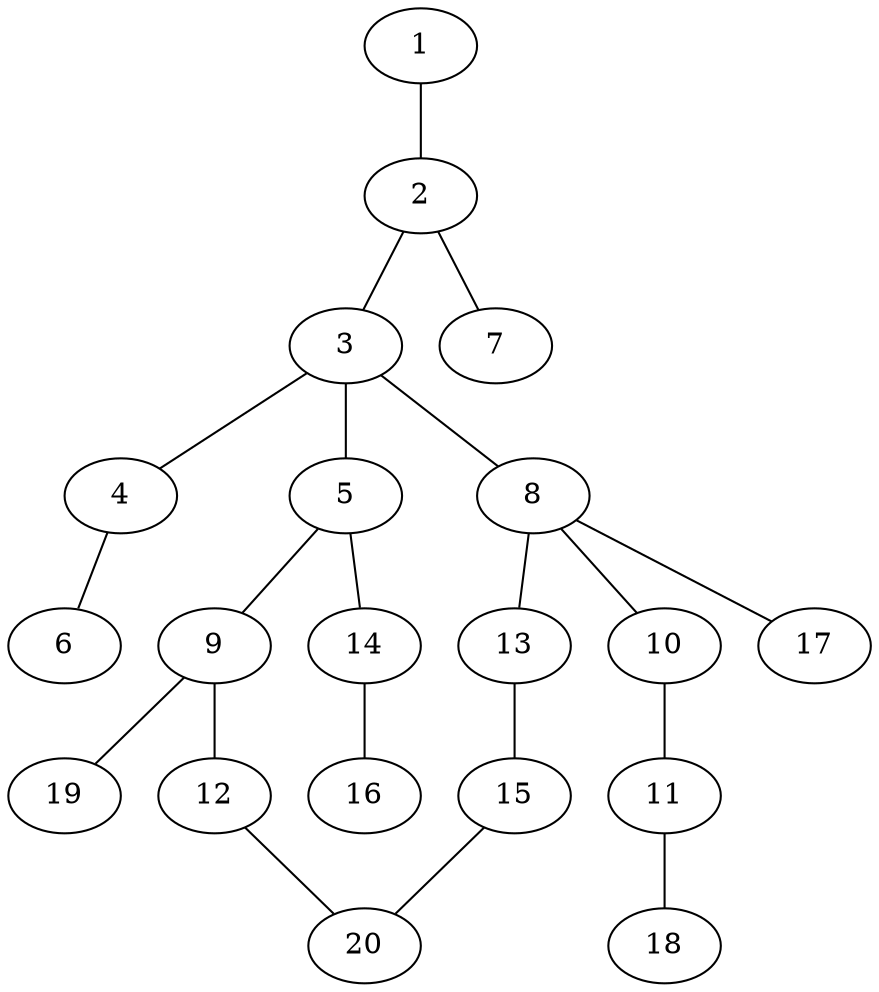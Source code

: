 graph graphname {1--2
2--3
2--7
3--4
3--5
3--8
4--6
5--9
5--14
8--10
8--13
8--17
9--12
9--19
10--11
11--18
12--20
13--15
14--16
15--20
}